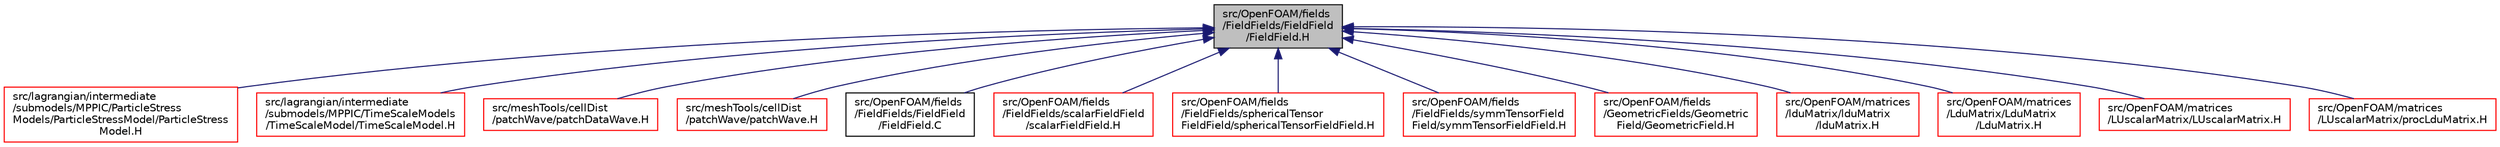 digraph "src/OpenFOAM/fields/FieldFields/FieldField/FieldField.H"
{
  bgcolor="transparent";
  edge [fontname="Helvetica",fontsize="10",labelfontname="Helvetica",labelfontsize="10"];
  node [fontname="Helvetica",fontsize="10",shape=record];
  Node77 [label="src/OpenFOAM/fields\l/FieldFields/FieldField\l/FieldField.H",height=0.2,width=0.4,color="black", fillcolor="grey75", style="filled", fontcolor="black"];
  Node77 -> Node78 [dir="back",color="midnightblue",fontsize="10",style="solid",fontname="Helvetica"];
  Node78 [label="src/lagrangian/intermediate\l/submodels/MPPIC/ParticleStress\lModels/ParticleStressModel/ParticleStress\lModel.H",height=0.2,width=0.4,color="red",URL="$a06821.html"];
  Node77 -> Node88 [dir="back",color="midnightblue",fontsize="10",style="solid",fontname="Helvetica"];
  Node88 [label="src/lagrangian/intermediate\l/submodels/MPPIC/TimeScaleModels\l/TimeScaleModel/TimeScaleModel.H",height=0.2,width=0.4,color="red",URL="$a06845.html"];
  Node77 -> Node98 [dir="back",color="midnightblue",fontsize="10",style="solid",fontname="Helvetica"];
  Node98 [label="src/meshTools/cellDist\l/patchWave/patchDataWave.H",height=0.2,width=0.4,color="red",URL="$a08126.html"];
  Node77 -> Node102 [dir="back",color="midnightblue",fontsize="10",style="solid",fontname="Helvetica"];
  Node102 [label="src/meshTools/cellDist\l/patchWave/patchWave.H",height=0.2,width=0.4,color="red",URL="$a08132.html"];
  Node77 -> Node106 [dir="back",color="midnightblue",fontsize="10",style="solid",fontname="Helvetica"];
  Node106 [label="src/OpenFOAM/fields\l/FieldFields/FieldField\l/FieldField.C",height=0.2,width=0.4,color="black",URL="$a10184.html",tooltip="Generic fieldField type. "];
  Node77 -> Node107 [dir="back",color="midnightblue",fontsize="10",style="solid",fontname="Helvetica"];
  Node107 [label="src/OpenFOAM/fields\l/FieldFields/scalarFieldField\l/scalarFieldField.H",height=0.2,width=0.4,color="red",URL="$a10217.html",tooltip="Specialisation of FieldField<T> for scalar. "];
  Node77 -> Node116 [dir="back",color="midnightblue",fontsize="10",style="solid",fontname="Helvetica"];
  Node116 [label="src/OpenFOAM/fields\l/FieldFields/sphericalTensor\lFieldField/sphericalTensorFieldField.H",height=0.2,width=0.4,color="red",URL="$a10223.html",tooltip="Specialisation of FieldField<Field, T> for sphericalTensor. "];
  Node77 -> Node124 [dir="back",color="midnightblue",fontsize="10",style="solid",fontname="Helvetica"];
  Node124 [label="src/OpenFOAM/fields\l/FieldFields/symmTensorField\lField/symmTensorFieldField.H",height=0.2,width=0.4,color="red",URL="$a10229.html",tooltip="Specialisation of FieldField<T> for symmTensor. "];
  Node77 -> Node127 [dir="back",color="midnightblue",fontsize="10",style="solid",fontname="Helvetica"];
  Node127 [label="src/OpenFOAM/fields\l/GeometricFields/Geometric\lField/GeometricField.H",height=0.2,width=0.4,color="red",URL="$a10523.html"];
  Node77 -> Node1831 [dir="back",color="midnightblue",fontsize="10",style="solid",fontname="Helvetica"];
  Node1831 [label="src/OpenFOAM/matrices\l/lduMatrix/lduMatrix\l/lduMatrix.H",height=0.2,width=0.4,color="red",URL="$a11309.html"];
  Node77 -> Node1901 [dir="back",color="midnightblue",fontsize="10",style="solid",fontname="Helvetica"];
  Node1901 [label="src/OpenFOAM/matrices\l/LduMatrix/LduMatrix\l/LduMatrix.H",height=0.2,width=0.4,color="red",URL="$a11609.html"];
  Node77 -> Node1927 [dir="back",color="midnightblue",fontsize="10",style="solid",fontname="Helvetica"];
  Node1927 [label="src/OpenFOAM/matrices\l/LUscalarMatrix/LUscalarMatrix.H",height=0.2,width=0.4,color="red",URL="$a11717.html"];
  Node77 -> Node1930 [dir="back",color="midnightblue",fontsize="10",style="solid",fontname="Helvetica"];
  Node1930 [label="src/OpenFOAM/matrices\l/LUscalarMatrix/procLduMatrix.H",height=0.2,width=0.4,color="red",URL="$a11732.html"];
}
